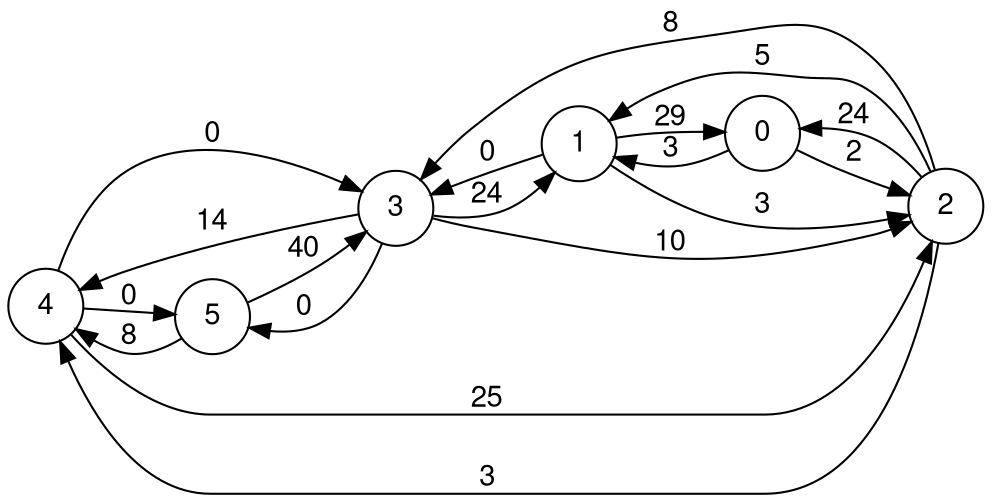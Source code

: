 digraph finite_state_machine {
  fontname="Helvetica,Arial,sans-serif"
  node [fontname="Helvetica,Arial,sans-serif"]
  edge [fontname="Helvetica,Arial,sans-serif"]
  rankdir=LR;
  node [shape = circle];
  4 -> 5 [ label = "0" ];
  4 -> 3 [ label = "0" ];
  4 -> 2 [ label = "25" ];
  0 -> 2 [ label = "2" ];
  0 -> 1 [ label = "3" ];
  5 -> 4 [ label = "8" ];
  5 -> 3 [ label = "40" ];
  3 -> 1 [ label = "24" ];
  3 -> 4 [ label = "14" ];
  3 -> 5 [ label = "0" ];
  3 -> 2 [ label = "10" ];
  2 -> 4 [ label = "3" ];
  2 -> 0 [ label = "24" ];
  2 -> 3 [ label = "8" ];
  2 -> 1 [ label = "5" ];
  1 -> 3 [ label = "0" ];
  1 -> 2 [ label = "3" ];
  1 -> 0 [ label = "29" ];
}
